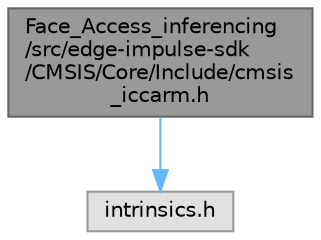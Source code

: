 digraph "Face_Access_inferencing/src/edge-impulse-sdk/CMSIS/Core/Include/cmsis_iccarm.h"
{
 // LATEX_PDF_SIZE
  bgcolor="transparent";
  edge [fontname=Helvetica,fontsize=10,labelfontname=Helvetica,labelfontsize=10];
  node [fontname=Helvetica,fontsize=10,shape=box,height=0.2,width=0.4];
  Node1 [id="Node000001",label="Face_Access_inferencing\l/src/edge-impulse-sdk\l/CMSIS/Core/Include/cmsis\l_iccarm.h",height=0.2,width=0.4,color="gray40", fillcolor="grey60", style="filled", fontcolor="black",tooltip="CMSIS compiler ICCARM (IAR Compiler for Arm) header file."];
  Node1 -> Node2 [id="edge2_Node000001_Node000002",color="steelblue1",style="solid",tooltip=" "];
  Node2 [id="Node000002",label="intrinsics.h",height=0.2,width=0.4,color="grey60", fillcolor="#E0E0E0", style="filled",tooltip=" "];
}
